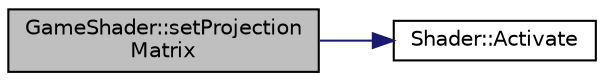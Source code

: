 digraph "GameShader::setProjectionMatrix"
{
  edge [fontname="Helvetica",fontsize="10",labelfontname="Helvetica",labelfontsize="10"];
  node [fontname="Helvetica",fontsize="10",shape=record];
  rankdir="LR";
  Node1 [label="GameShader::setProjection\lMatrix",height=0.2,width=0.4,color="black", fillcolor="grey75", style="filled", fontcolor="black"];
  Node1 -> Node2 [color="midnightblue",fontsize="10",style="solid",fontname="Helvetica"];
  Node2 [label="Shader::Activate",height=0.2,width=0.4,color="black", fillcolor="white", style="filled",URL="$class_shader.html#a4315a6336472b293392aa50e7a4e65d0"];
}
